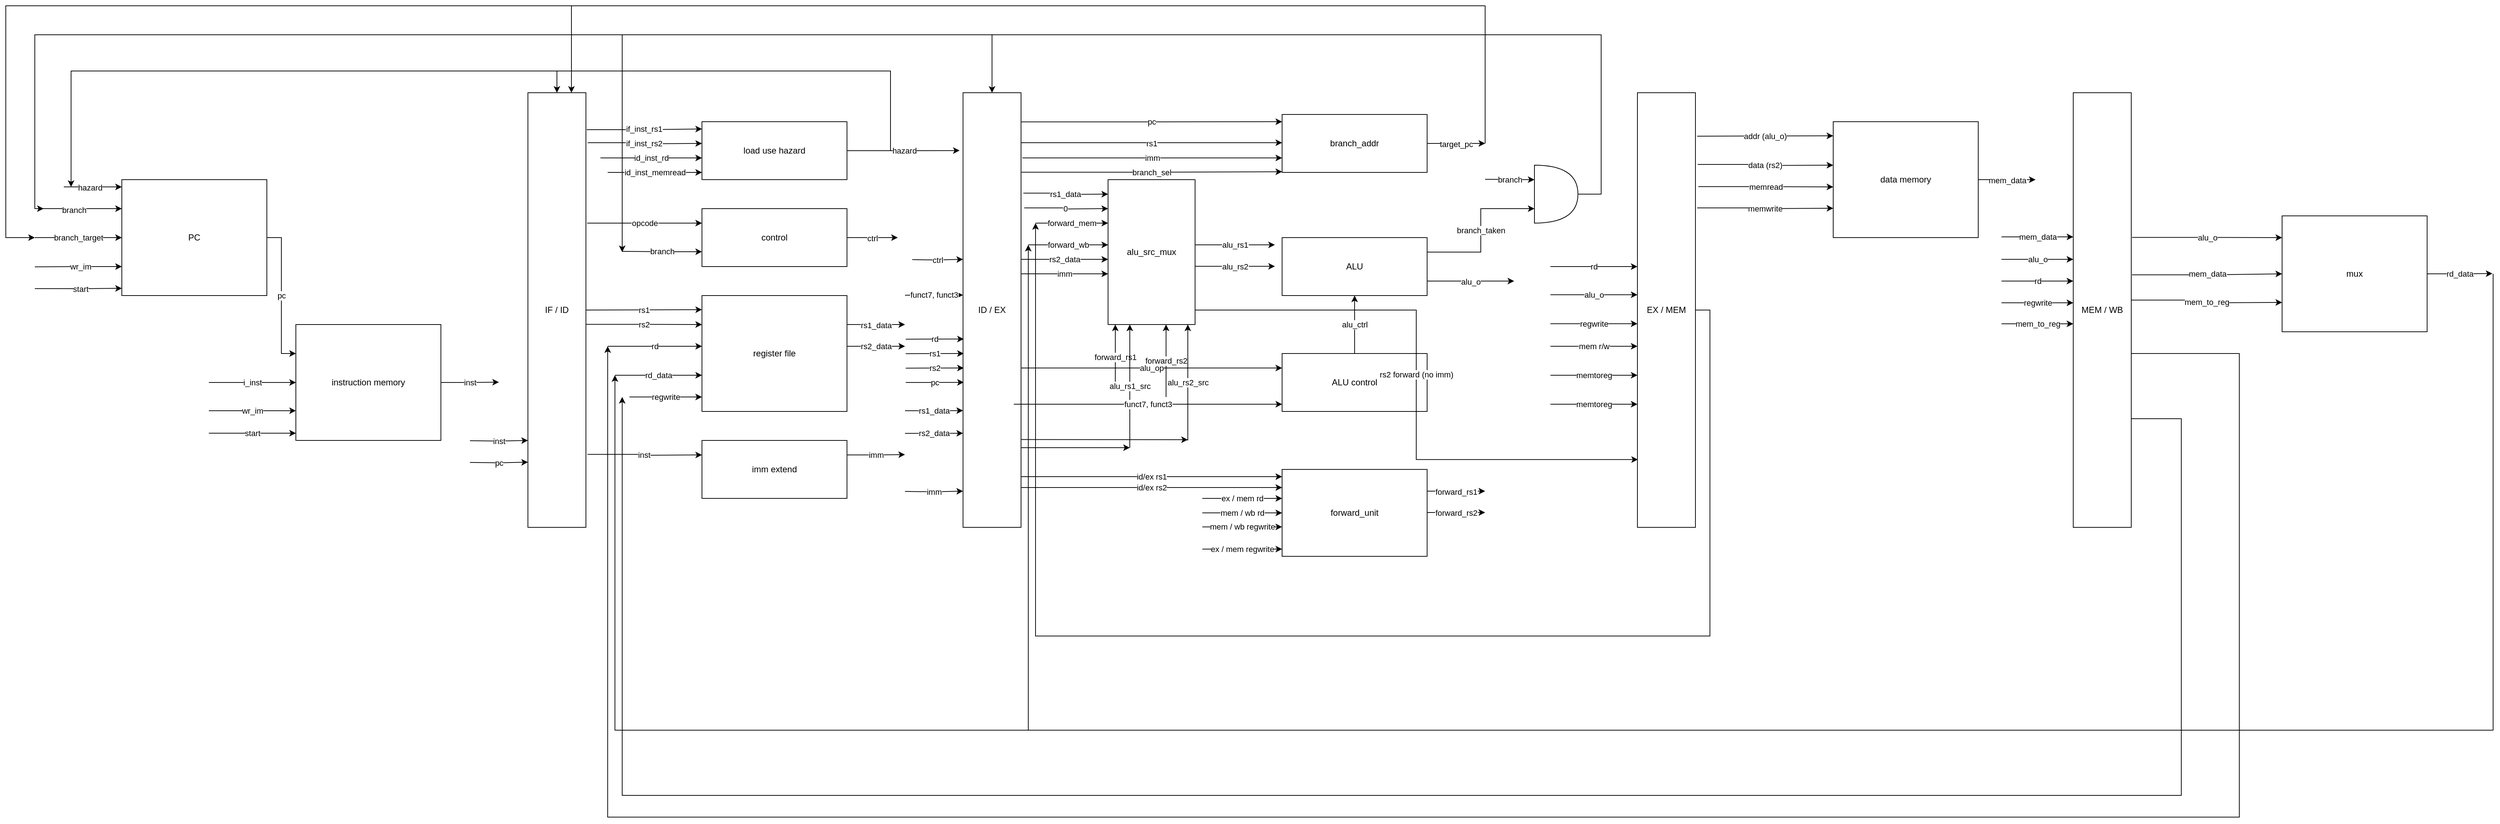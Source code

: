 <mxfile version="26.1.1">
  <diagram name="第 1 页" id="H9uHzG3uFxp34XLYk2_F">
    <mxGraphModel dx="2018" dy="2034" grid="1" gridSize="10" guides="1" tooltips="1" connect="1" arrows="1" fold="1" page="1" pageScale="1" pageWidth="827" pageHeight="1169" background="#ffffff" math="0" shadow="0">
      <root>
        <mxCell id="0" />
        <mxCell id="1" parent="0" />
        <mxCell id="ONDD42O77T1dZYBIc3S--2" style="edgeStyle=orthogonalEdgeStyle;rounded=0;orthogonalLoop=1;jettySize=auto;html=1;exitX=0;exitY=0.25;exitDx=0;exitDy=0;endArrow=none;startFill=1;startArrow=classic;" parent="1" source="ONDD42O77T1dZYBIc3S--1" edge="1">
          <mxGeometry relative="1" as="geometry">
            <mxPoint y="200" as="targetPoint" />
          </mxGeometry>
        </mxCell>
        <mxCell id="ONDD42O77T1dZYBIc3S--16" value="branch" style="edgeLabel;html=1;align=center;verticalAlign=middle;resizable=0;points=[];" parent="ONDD42O77T1dZYBIc3S--2" vertex="1" connectable="0">
          <mxGeometry x="0.116" y="1" relative="1" as="geometry">
            <mxPoint as="offset" />
          </mxGeometry>
        </mxCell>
        <mxCell id="ONDD42O77T1dZYBIc3S--17" value="branch_target" style="edgeStyle=orthogonalEdgeStyle;rounded=0;orthogonalLoop=1;jettySize=auto;html=1;exitX=0;exitY=0.5;exitDx=0;exitDy=0;startArrow=classic;startFill=1;endArrow=none;" parent="1" source="ONDD42O77T1dZYBIc3S--1" edge="1">
          <mxGeometry relative="1" as="geometry">
            <mxPoint y="240" as="targetPoint" />
          </mxGeometry>
        </mxCell>
        <mxCell id="ONDD42O77T1dZYBIc3S--19" style="edgeStyle=orthogonalEdgeStyle;rounded=0;orthogonalLoop=1;jettySize=auto;html=1;exitX=0;exitY=0.75;exitDx=0;exitDy=0;endArrow=none;startFill=1;startArrow=classic;" parent="1" source="ONDD42O77T1dZYBIc3S--1" edge="1">
          <mxGeometry relative="1" as="geometry">
            <mxPoint y="280.333" as="targetPoint" />
          </mxGeometry>
        </mxCell>
        <mxCell id="ONDD42O77T1dZYBIc3S--20" value="wr_im" style="edgeLabel;html=1;align=center;verticalAlign=middle;resizable=0;points=[];" parent="ONDD42O77T1dZYBIc3S--19" vertex="1" connectable="0">
          <mxGeometry x="-0.047" relative="1" as="geometry">
            <mxPoint as="offset" />
          </mxGeometry>
        </mxCell>
        <mxCell id="ONDD42O77T1dZYBIc3S--27" value="pc" style="edgeStyle=orthogonalEdgeStyle;rounded=0;orthogonalLoop=1;jettySize=auto;html=1;exitX=1;exitY=0.5;exitDx=0;exitDy=0;entryX=0;entryY=0.25;entryDx=0;entryDy=0;" parent="1" source="ONDD42O77T1dZYBIc3S--1" target="ONDD42O77T1dZYBIc3S--3" edge="1">
          <mxGeometry relative="1" as="geometry">
            <mxPoint as="offset" />
          </mxGeometry>
        </mxCell>
        <mxCell id="ONDD42O77T1dZYBIc3S--1" value="PC" style="rounded=0;whiteSpace=wrap;html=1;" parent="1" vertex="1">
          <mxGeometry x="120" y="160" width="200" height="160" as="geometry" />
        </mxCell>
        <mxCell id="ONDD42O77T1dZYBIc3S--29" value="i_inst" style="edgeStyle=orthogonalEdgeStyle;rounded=0;orthogonalLoop=1;jettySize=auto;html=1;exitX=0;exitY=0.5;exitDx=0;exitDy=0;startArrow=classic;startFill=1;endArrow=none;" parent="1" source="ONDD42O77T1dZYBIc3S--3" edge="1">
          <mxGeometry relative="1" as="geometry">
            <mxPoint x="240" y="440" as="targetPoint" />
          </mxGeometry>
        </mxCell>
        <mxCell id="ONDD42O77T1dZYBIc3S--32" value="inst" style="edgeStyle=orthogonalEdgeStyle;rounded=0;orthogonalLoop=1;jettySize=auto;html=1;exitX=1;exitY=0.5;exitDx=0;exitDy=0;" parent="1" source="ONDD42O77T1dZYBIc3S--3" edge="1">
          <mxGeometry relative="1" as="geometry">
            <mxPoint x="640" y="439.579" as="targetPoint" />
          </mxGeometry>
        </mxCell>
        <mxCell id="ONDD42O77T1dZYBIc3S--3" value="instruction memory" style="rounded=0;whiteSpace=wrap;html=1;" parent="1" vertex="1">
          <mxGeometry x="360" y="360" width="200" height="160" as="geometry" />
        </mxCell>
        <mxCell id="ONDD42O77T1dZYBIc3S--4" value="IF / ID" style="rounded=0;whiteSpace=wrap;html=1;" parent="1" vertex="1">
          <mxGeometry x="680" y="40" width="80" height="600" as="geometry" />
        </mxCell>
        <mxCell id="ONDD42O77T1dZYBIc3S--51" value="rs1_data" style="edgeStyle=orthogonalEdgeStyle;rounded=0;orthogonalLoop=1;jettySize=auto;html=1;exitX=1;exitY=0.25;exitDx=0;exitDy=0;" parent="1" source="ONDD42O77T1dZYBIc3S--5" edge="1">
          <mxGeometry relative="1" as="geometry">
            <mxPoint x="1200" y="360" as="targetPoint" />
          </mxGeometry>
        </mxCell>
        <mxCell id="ONDD42O77T1dZYBIc3S--5" value="register file" style="rounded=0;whiteSpace=wrap;html=1;" parent="1" vertex="1">
          <mxGeometry x="920" y="320" width="200" height="160" as="geometry" />
        </mxCell>
        <mxCell id="ONDD42O77T1dZYBIc3S--55" value="imm" style="edgeStyle=orthogonalEdgeStyle;rounded=0;orthogonalLoop=1;jettySize=auto;html=1;exitX=1;exitY=0.25;exitDx=0;exitDy=0;" parent="1" source="ONDD42O77T1dZYBIc3S--6" edge="1">
          <mxGeometry relative="1" as="geometry">
            <mxPoint x="1200.0" y="539.579" as="targetPoint" />
            <mxPoint as="offset" />
          </mxGeometry>
        </mxCell>
        <mxCell id="ONDD42O77T1dZYBIc3S--6" value="imm extend" style="rounded=0;whiteSpace=wrap;html=1;" parent="1" vertex="1">
          <mxGeometry x="920" y="520" width="200" height="80" as="geometry" />
        </mxCell>
        <mxCell id="ONDD42O77T1dZYBIc3S--52" value="ctrl" style="edgeStyle=orthogonalEdgeStyle;rounded=0;orthogonalLoop=1;jettySize=auto;html=1;exitX=1;exitY=0.5;exitDx=0;exitDy=0;" parent="1" source="ONDD42O77T1dZYBIc3S--7" edge="1">
          <mxGeometry relative="1" as="geometry">
            <mxPoint x="1190" y="240" as="targetPoint" />
          </mxGeometry>
        </mxCell>
        <mxCell id="ONDD42O77T1dZYBIc3S--7" value="control" style="rounded=0;whiteSpace=wrap;html=1;" parent="1" vertex="1">
          <mxGeometry x="920" y="200" width="200" height="80" as="geometry" />
        </mxCell>
        <mxCell id="ONDD42O77T1dZYBIc3S--42" value="hazard" style="edgeStyle=orthogonalEdgeStyle;rounded=0;orthogonalLoop=1;jettySize=auto;html=1;exitX=1;exitY=0.5;exitDx=0;exitDy=0;entryX=-0.059;entryY=0.133;entryDx=0;entryDy=0;entryPerimeter=0;" parent="1" source="ONDD42O77T1dZYBIc3S--9" target="ONDD42O77T1dZYBIc3S--10" edge="1">
          <mxGeometry x="0.019" relative="1" as="geometry">
            <mxPoint x="1180" y="120" as="targetPoint" />
            <mxPoint as="offset" />
          </mxGeometry>
        </mxCell>
        <mxCell id="ONDD42O77T1dZYBIc3S--9" value="load use hazard" style="rounded=0;whiteSpace=wrap;html=1;" parent="1" vertex="1">
          <mxGeometry x="920" y="80" width="200" height="80" as="geometry" />
        </mxCell>
        <mxCell id="ONDD42O77T1dZYBIc3S--10" value="ID / EX" style="rounded=0;whiteSpace=wrap;html=1;" parent="1" vertex="1">
          <mxGeometry x="1280" y="40" width="80" height="600" as="geometry" />
        </mxCell>
        <mxCell id="ONDD42O77T1dZYBIc3S--95" value="branch_taken" style="edgeStyle=orthogonalEdgeStyle;rounded=0;orthogonalLoop=1;jettySize=auto;html=1;exitX=1;exitY=0.25;exitDx=0;exitDy=0;entryX=0;entryY=0.75;entryDx=0;entryDy=0;entryPerimeter=0;" parent="1" source="ONDD42O77T1dZYBIc3S--11" target="ONDD42O77T1dZYBIc3S--135" edge="1">
          <mxGeometry x="0.004" relative="1" as="geometry">
            <mxPoint x="2040" y="260" as="targetPoint" />
            <mxPoint as="offset" />
          </mxGeometry>
        </mxCell>
        <mxCell id="ONDD42O77T1dZYBIc3S--96" value="alu_o" style="edgeStyle=orthogonalEdgeStyle;rounded=0;orthogonalLoop=1;jettySize=auto;html=1;exitX=1;exitY=0.75;exitDx=0;exitDy=0;" parent="1" source="ONDD42O77T1dZYBIc3S--11" edge="1">
          <mxGeometry x="0.003" relative="1" as="geometry">
            <mxPoint x="2040" y="300" as="targetPoint" />
            <mxPoint as="offset" />
          </mxGeometry>
        </mxCell>
        <mxCell id="ONDD42O77T1dZYBIc3S--11" value="ALU" style="rounded=0;whiteSpace=wrap;html=1;" parent="1" vertex="1">
          <mxGeometry x="1720" y="240" width="200" height="80" as="geometry" />
        </mxCell>
        <mxCell id="ONDD42O77T1dZYBIc3S--92" value="alu_ctrl" style="edgeStyle=orthogonalEdgeStyle;rounded=0;orthogonalLoop=1;jettySize=auto;html=1;exitX=0.5;exitY=0;exitDx=0;exitDy=0;entryX=0.5;entryY=1;entryDx=0;entryDy=0;" parent="1" source="ONDD42O77T1dZYBIc3S--12" target="ONDD42O77T1dZYBIc3S--11" edge="1">
          <mxGeometry relative="1" as="geometry" />
        </mxCell>
        <mxCell id="ONDD42O77T1dZYBIc3S--12" value="ALU control" style="rounded=0;whiteSpace=wrap;html=1;" parent="1" vertex="1">
          <mxGeometry x="1720" y="400" width="200" height="80" as="geometry" />
        </mxCell>
        <mxCell id="ONDD42O77T1dZYBIc3S--130" style="edgeStyle=orthogonalEdgeStyle;rounded=0;orthogonalLoop=1;jettySize=auto;html=1;exitX=1;exitY=0.5;exitDx=0;exitDy=0;" parent="1" source="ONDD42O77T1dZYBIc3S--13" edge="1">
          <mxGeometry relative="1" as="geometry">
            <mxPoint x="1380" y="220" as="targetPoint" />
            <Array as="points">
              <mxPoint x="2310" y="340" />
              <mxPoint x="2310" y="790" />
              <mxPoint x="1380" y="790" />
            </Array>
          </mxGeometry>
        </mxCell>
        <mxCell id="ONDD42O77T1dZYBIc3S--13" value="EX / MEM" style="rounded=0;whiteSpace=wrap;html=1;" parent="1" vertex="1">
          <mxGeometry x="2210" y="40" width="80" height="600" as="geometry" />
        </mxCell>
        <mxCell id="ONDD42O77T1dZYBIc3S--117" value="mem_data" style="edgeStyle=orthogonalEdgeStyle;rounded=0;orthogonalLoop=1;jettySize=auto;html=1;exitX=1;exitY=0.5;exitDx=0;exitDy=0;" parent="1" source="ONDD42O77T1dZYBIc3S--14" edge="1">
          <mxGeometry x="0.006" relative="1" as="geometry">
            <mxPoint x="2759" y="160" as="targetPoint" />
            <mxPoint as="offset" />
          </mxGeometry>
        </mxCell>
        <mxCell id="ONDD42O77T1dZYBIc3S--14" value="data memory" style="rounded=0;whiteSpace=wrap;html=1;" parent="1" vertex="1">
          <mxGeometry x="2480" y="80" width="200" height="160" as="geometry" />
        </mxCell>
        <mxCell id="ONDD42O77T1dZYBIc3S--144" style="edgeStyle=orthogonalEdgeStyle;rounded=0;orthogonalLoop=1;jettySize=auto;html=1;exitX=1;exitY=0.75;exitDx=0;exitDy=0;" parent="1" source="ONDD42O77T1dZYBIc3S--15" edge="1">
          <mxGeometry relative="1" as="geometry">
            <mxPoint x="810" y="460" as="targetPoint" />
            <Array as="points">
              <mxPoint x="2960" y="490" />
              <mxPoint x="2960" y="1010" />
              <mxPoint x="810" y="1010" />
            </Array>
          </mxGeometry>
        </mxCell>
        <mxCell id="ONDD42O77T1dZYBIc3S--15" value="MEM / WB" style="rounded=0;whiteSpace=wrap;html=1;" parent="1" vertex="1">
          <mxGeometry x="2811" y="40" width="80" height="600" as="geometry" />
        </mxCell>
        <mxCell id="ONDD42O77T1dZYBIc3S--21" style="edgeStyle=orthogonalEdgeStyle;rounded=0;orthogonalLoop=1;jettySize=auto;html=1;exitX=0;exitY=0.75;exitDx=0;exitDy=0;endArrow=none;startFill=1;startArrow=classic;" parent="1" edge="1">
          <mxGeometry relative="1" as="geometry">
            <mxPoint y="310.333" as="targetPoint" />
            <mxPoint x="120" y="310" as="sourcePoint" />
          </mxGeometry>
        </mxCell>
        <mxCell id="ONDD42O77T1dZYBIc3S--22" value="start" style="edgeLabel;html=1;align=center;verticalAlign=middle;resizable=0;points=[];" parent="ONDD42O77T1dZYBIc3S--21" vertex="1" connectable="0">
          <mxGeometry x="-0.047" relative="1" as="geometry">
            <mxPoint as="offset" />
          </mxGeometry>
        </mxCell>
        <mxCell id="ONDD42O77T1dZYBIc3S--24" style="edgeStyle=orthogonalEdgeStyle;rounded=0;orthogonalLoop=1;jettySize=auto;html=1;exitX=0;exitY=0.25;exitDx=0;exitDy=0;endArrow=none;startFill=1;startArrow=classic;" parent="1" edge="1">
          <mxGeometry relative="1" as="geometry">
            <mxPoint x="40" y="170" as="targetPoint" />
            <mxPoint x="120" y="170" as="sourcePoint" />
          </mxGeometry>
        </mxCell>
        <mxCell id="ONDD42O77T1dZYBIc3S--25" value="hazard" style="edgeLabel;html=1;align=center;verticalAlign=middle;resizable=0;points=[];" parent="ONDD42O77T1dZYBIc3S--24" vertex="1" connectable="0">
          <mxGeometry x="0.116" y="1" relative="1" as="geometry">
            <mxPoint as="offset" />
          </mxGeometry>
        </mxCell>
        <mxCell id="ONDD42O77T1dZYBIc3S--30" value="wr_im" style="edgeStyle=orthogonalEdgeStyle;rounded=0;orthogonalLoop=1;jettySize=auto;html=1;exitX=0;exitY=0.5;exitDx=0;exitDy=0;startArrow=classic;startFill=1;endArrow=none;" parent="1" edge="1">
          <mxGeometry relative="1" as="geometry">
            <mxPoint x="240" y="478.95" as="targetPoint" />
            <mxPoint x="360" y="478.95" as="sourcePoint" />
          </mxGeometry>
        </mxCell>
        <mxCell id="ONDD42O77T1dZYBIc3S--31" value="start" style="edgeStyle=orthogonalEdgeStyle;rounded=0;orthogonalLoop=1;jettySize=auto;html=1;exitX=0;exitY=0.5;exitDx=0;exitDy=0;startArrow=classic;startFill=1;endArrow=none;" parent="1" edge="1">
          <mxGeometry relative="1" as="geometry">
            <mxPoint x="240" y="510" as="targetPoint" />
            <mxPoint x="360" y="510" as="sourcePoint" />
          </mxGeometry>
        </mxCell>
        <mxCell id="ONDD42O77T1dZYBIc3S--36" value="inst" style="edgeStyle=orthogonalEdgeStyle;rounded=0;orthogonalLoop=1;jettySize=auto;html=1;exitX=1;exitY=0.5;exitDx=0;exitDy=0;" parent="1" edge="1">
          <mxGeometry relative="1" as="geometry">
            <mxPoint x="680" y="519.999" as="targetPoint" />
            <mxPoint x="600" y="520.42" as="sourcePoint" />
          </mxGeometry>
        </mxCell>
        <mxCell id="ONDD42O77T1dZYBIc3S--37" value="pc" style="edgeStyle=orthogonalEdgeStyle;rounded=0;orthogonalLoop=1;jettySize=auto;html=1;exitX=1;exitY=0.5;exitDx=0;exitDy=0;" parent="1" edge="1">
          <mxGeometry relative="1" as="geometry">
            <mxPoint x="680" y="549.999" as="targetPoint" />
            <mxPoint x="600" y="550.42" as="sourcePoint" />
          </mxGeometry>
        </mxCell>
        <mxCell id="ONDD42O77T1dZYBIc3S--38" value="if_inst_rs1" style="edgeStyle=orthogonalEdgeStyle;rounded=0;orthogonalLoop=1;jettySize=auto;html=1;exitX=1.015;exitY=0.085;exitDx=0;exitDy=0;exitPerimeter=0;" parent="1" source="ONDD42O77T1dZYBIc3S--4" edge="1">
          <mxGeometry x="-0.005" relative="1" as="geometry">
            <mxPoint x="920" y="89.999" as="targetPoint" />
            <mxPoint x="840" y="90" as="sourcePoint" />
            <mxPoint as="offset" />
          </mxGeometry>
        </mxCell>
        <mxCell id="ONDD42O77T1dZYBIc3S--39" value="if_inst_rs2" style="edgeStyle=orthogonalEdgeStyle;rounded=0;orthogonalLoop=1;jettySize=auto;html=1;exitX=1.029;exitY=0.115;exitDx=0;exitDy=0;exitPerimeter=0;" parent="1" source="ONDD42O77T1dZYBIc3S--4" edge="1">
          <mxGeometry relative="1" as="geometry">
            <mxPoint x="920" y="109.999" as="targetPoint" />
            <mxPoint x="840" y="110" as="sourcePoint" />
            <mxPoint as="offset" />
          </mxGeometry>
        </mxCell>
        <mxCell id="ONDD42O77T1dZYBIc3S--40" value="id_inst_rd" style="edgeStyle=orthogonalEdgeStyle;rounded=0;orthogonalLoop=1;jettySize=auto;html=1;" parent="1" edge="1">
          <mxGeometry relative="1" as="geometry">
            <mxPoint x="920" y="129.999" as="targetPoint" />
            <mxPoint x="780" y="130" as="sourcePoint" />
            <mxPoint as="offset" />
          </mxGeometry>
        </mxCell>
        <mxCell id="ONDD42O77T1dZYBIc3S--41" value="id_inst_memread" style="edgeStyle=orthogonalEdgeStyle;rounded=0;orthogonalLoop=1;jettySize=auto;html=1;" parent="1" edge="1">
          <mxGeometry relative="1" as="geometry">
            <mxPoint x="920" y="149.999" as="targetPoint" />
            <mxPoint x="790" y="150" as="sourcePoint" />
            <mxPoint as="offset" />
          </mxGeometry>
        </mxCell>
        <mxCell id="ONDD42O77T1dZYBIc3S--43" value="opcode" style="edgeStyle=orthogonalEdgeStyle;rounded=0;orthogonalLoop=1;jettySize=auto;html=1;exitX=1.022;exitY=0.3;exitDx=0;exitDy=0;exitPerimeter=0;" parent="1" source="ONDD42O77T1dZYBIc3S--4" edge="1">
          <mxGeometry relative="1" as="geometry">
            <mxPoint x="920" y="219.999" as="targetPoint" />
            <mxPoint x="800" y="220" as="sourcePoint" />
            <mxPoint as="offset" />
          </mxGeometry>
        </mxCell>
        <mxCell id="ONDD42O77T1dZYBIc3S--44" value="rs1" style="edgeStyle=orthogonalEdgeStyle;rounded=0;orthogonalLoop=1;jettySize=auto;html=1;exitX=1;exitY=0.5;exitDx=0;exitDy=0;" parent="1" source="ONDD42O77T1dZYBIc3S--4" edge="1">
          <mxGeometry relative="1" as="geometry">
            <mxPoint x="920" y="339.469" as="targetPoint" />
            <mxPoint x="800" y="339.47" as="sourcePoint" />
            <mxPoint as="offset" />
          </mxGeometry>
        </mxCell>
        <mxCell id="ONDD42O77T1dZYBIc3S--45" value="rs2" style="edgeStyle=orthogonalEdgeStyle;rounded=0;orthogonalLoop=1;jettySize=auto;html=1;exitX=0.996;exitY=0.533;exitDx=0;exitDy=0;exitPerimeter=0;" parent="1" source="ONDD42O77T1dZYBIc3S--4" edge="1">
          <mxGeometry relative="1" as="geometry">
            <mxPoint x="920" y="359.999" as="targetPoint" />
            <mxPoint x="800" y="360" as="sourcePoint" />
            <mxPoint as="offset" />
          </mxGeometry>
        </mxCell>
        <mxCell id="ONDD42O77T1dZYBIc3S--46" value="rd" style="edgeStyle=orthogonalEdgeStyle;rounded=0;orthogonalLoop=1;jettySize=auto;html=1;" parent="1" edge="1">
          <mxGeometry relative="1" as="geometry">
            <mxPoint x="920" y="389.999" as="targetPoint" />
            <mxPoint x="790" y="390" as="sourcePoint" />
            <mxPoint as="offset" />
          </mxGeometry>
        </mxCell>
        <mxCell id="ONDD42O77T1dZYBIc3S--48" value="rd_data" style="edgeStyle=orthogonalEdgeStyle;rounded=0;orthogonalLoop=1;jettySize=auto;html=1;" parent="1" edge="1">
          <mxGeometry relative="1" as="geometry">
            <mxPoint x="920" y="429.999" as="targetPoint" />
            <mxPoint x="800" y="430" as="sourcePoint" />
            <mxPoint as="offset" />
          </mxGeometry>
        </mxCell>
        <mxCell id="ONDD42O77T1dZYBIc3S--50" value="regwrite" style="edgeStyle=orthogonalEdgeStyle;rounded=0;orthogonalLoop=1;jettySize=auto;html=1;" parent="1" edge="1">
          <mxGeometry relative="1" as="geometry">
            <mxPoint x="920" y="459.999" as="targetPoint" />
            <mxPoint x="820" y="460" as="sourcePoint" />
            <mxPoint as="offset" />
          </mxGeometry>
        </mxCell>
        <mxCell id="ONDD42O77T1dZYBIc3S--53" value="rs2_data" style="edgeStyle=orthogonalEdgeStyle;rounded=0;orthogonalLoop=1;jettySize=auto;html=1;exitX=1;exitY=0.25;exitDx=0;exitDy=0;" parent="1" edge="1">
          <mxGeometry relative="1" as="geometry">
            <mxPoint x="1200" y="390" as="targetPoint" />
            <mxPoint x="1120" y="390" as="sourcePoint" />
          </mxGeometry>
        </mxCell>
        <mxCell id="ONDD42O77T1dZYBIc3S--54" value="inst" style="edgeStyle=orthogonalEdgeStyle;rounded=0;orthogonalLoop=1;jettySize=auto;html=1;exitX=1.027;exitY=0.832;exitDx=0;exitDy=0;exitPerimeter=0;" parent="1" source="ONDD42O77T1dZYBIc3S--4" edge="1">
          <mxGeometry relative="1" as="geometry">
            <mxPoint x="920" y="539.999" as="targetPoint" />
            <mxPoint x="800" y="540" as="sourcePoint" />
            <mxPoint as="offset" />
          </mxGeometry>
        </mxCell>
        <mxCell id="ONDD42O77T1dZYBIc3S--59" value="imm" style="edgeStyle=orthogonalEdgeStyle;rounded=0;orthogonalLoop=1;jettySize=auto;html=1;exitX=1;exitY=0.25;exitDx=0;exitDy=0;" parent="1" edge="1">
          <mxGeometry relative="1" as="geometry">
            <mxPoint x="1280.0" y="589.999" as="targetPoint" />
            <mxPoint x="1200" y="590.42" as="sourcePoint" />
            <mxPoint as="offset" />
          </mxGeometry>
        </mxCell>
        <mxCell id="ONDD42O77T1dZYBIc3S--60" value="rs1_data" style="edgeStyle=orthogonalEdgeStyle;rounded=0;orthogonalLoop=1;jettySize=auto;html=1;" parent="1" edge="1">
          <mxGeometry x="-0.001" relative="1" as="geometry">
            <mxPoint x="1280.0" y="478.819" as="targetPoint" />
            <mxPoint x="1200" y="479" as="sourcePoint" />
            <mxPoint as="offset" />
            <Array as="points">
              <mxPoint x="1280" y="479.82" />
            </Array>
          </mxGeometry>
        </mxCell>
        <mxCell id="ONDD42O77T1dZYBIc3S--61" value="rs2_data" style="edgeStyle=orthogonalEdgeStyle;rounded=0;orthogonalLoop=1;jettySize=auto;html=1;" parent="1" edge="1">
          <mxGeometry relative="1" as="geometry">
            <mxPoint x="1280.0" y="510.059" as="targetPoint" />
            <mxPoint x="1200" y="510.24" as="sourcePoint" />
            <mxPoint as="offset" />
            <Array as="points">
              <mxPoint x="1280" y="511.06" />
            </Array>
          </mxGeometry>
        </mxCell>
        <mxCell id="ONDD42O77T1dZYBIc3S--64" value="pc" style="edgeStyle=orthogonalEdgeStyle;rounded=0;orthogonalLoop=1;jettySize=auto;html=1;" parent="1" edge="1">
          <mxGeometry relative="1" as="geometry">
            <mxPoint x="1281.0" y="439.819" as="targetPoint" />
            <mxPoint x="1201" y="440" as="sourcePoint" />
            <mxPoint as="offset" />
            <Array as="points">
              <mxPoint x="1281" y="440.82" />
            </Array>
          </mxGeometry>
        </mxCell>
        <mxCell id="ONDD42O77T1dZYBIc3S--65" value="funct7, funct3" style="edgeStyle=orthogonalEdgeStyle;rounded=0;orthogonalLoop=1;jettySize=auto;html=1;" parent="1" edge="1">
          <mxGeometry relative="1" as="geometry">
            <mxPoint x="1280.0" y="319.319" as="targetPoint" />
            <mxPoint x="1200" y="319.5" as="sourcePoint" />
            <mxPoint as="offset" />
            <Array as="points">
              <mxPoint x="1280" y="320.32" />
            </Array>
          </mxGeometry>
        </mxCell>
        <mxCell id="ONDD42O77T1dZYBIc3S--66" value="ctrl" style="edgeStyle=orthogonalEdgeStyle;rounded=0;orthogonalLoop=1;jettySize=auto;html=1;exitX=1;exitY=0.5;exitDx=0;exitDy=0;" parent="1" edge="1">
          <mxGeometry relative="1" as="geometry">
            <mxPoint x="1280.0" y="269.999" as="targetPoint" />
            <mxPoint x="1210" y="270.42" as="sourcePoint" />
          </mxGeometry>
        </mxCell>
        <mxCell id="ONDD42O77T1dZYBIc3S--74" value="target_pc" style="edgeStyle=orthogonalEdgeStyle;rounded=0;orthogonalLoop=1;jettySize=auto;html=1;exitX=1;exitY=0.5;exitDx=0;exitDy=0;" parent="1" source="ONDD42O77T1dZYBIc3S--67" edge="1">
          <mxGeometry relative="1" as="geometry">
            <mxPoint x="2000" y="110" as="targetPoint" />
          </mxGeometry>
        </mxCell>
        <mxCell id="ONDD42O77T1dZYBIc3S--67" value="branch_addr" style="rounded=0;whiteSpace=wrap;html=1;" parent="1" vertex="1">
          <mxGeometry x="1720" y="70" width="200" height="80" as="geometry" />
        </mxCell>
        <mxCell id="ONDD42O77T1dZYBIc3S--69" value="pc" style="edgeStyle=orthogonalEdgeStyle;rounded=0;orthogonalLoop=1;jettySize=auto;html=1;exitX=1.008;exitY=0.067;exitDx=0;exitDy=0;exitPerimeter=0;" parent="1" source="ONDD42O77T1dZYBIc3S--10" edge="1">
          <mxGeometry relative="1" as="geometry">
            <mxPoint x="1720" y="80" as="targetPoint" />
            <mxPoint x="1640" y="80" as="sourcePoint" />
          </mxGeometry>
        </mxCell>
        <mxCell id="ONDD42O77T1dZYBIc3S--70" value="rs1" style="edgeStyle=orthogonalEdgeStyle;rounded=0;orthogonalLoop=1;jettySize=auto;html=1;exitX=1.008;exitY=0.115;exitDx=0;exitDy=0;exitPerimeter=0;" parent="1" source="ONDD42O77T1dZYBIc3S--10" edge="1">
          <mxGeometry relative="1" as="geometry">
            <mxPoint x="1720" y="109.05" as="targetPoint" />
            <mxPoint x="1640" y="109" as="sourcePoint" />
          </mxGeometry>
        </mxCell>
        <mxCell id="ONDD42O77T1dZYBIc3S--71" value="imm" style="edgeStyle=orthogonalEdgeStyle;rounded=0;orthogonalLoop=1;jettySize=auto;html=1;exitX=1.023;exitY=0.15;exitDx=0;exitDy=0;exitPerimeter=0;" parent="1" source="ONDD42O77T1dZYBIc3S--10" edge="1">
          <mxGeometry relative="1" as="geometry">
            <mxPoint x="1720" y="130" as="targetPoint" />
            <mxPoint x="1640" y="130" as="sourcePoint" />
            <mxPoint as="offset" />
          </mxGeometry>
        </mxCell>
        <mxCell id="ONDD42O77T1dZYBIc3S--73" value="branch_sel" style="edgeStyle=orthogonalEdgeStyle;rounded=0;orthogonalLoop=1;jettySize=auto;html=1;exitX=1.008;exitY=0.183;exitDx=0;exitDy=0;exitPerimeter=0;" parent="1" source="ONDD42O77T1dZYBIc3S--10" edge="1">
          <mxGeometry relative="1" as="geometry">
            <mxPoint x="1720" y="149.05" as="targetPoint" />
            <mxPoint x="1640" y="149" as="sourcePoint" />
            <mxPoint as="offset" />
          </mxGeometry>
        </mxCell>
        <mxCell id="ONDD42O77T1dZYBIc3S--86" value="forward_rs1" style="edgeStyle=orthogonalEdgeStyle;rounded=0;orthogonalLoop=1;jettySize=auto;html=1;exitX=0.25;exitY=1;exitDx=0;exitDy=0;endArrow=none;startFill=1;startArrow=classic;" parent="1" edge="1">
          <mxGeometry x="-0.006" relative="1" as="geometry">
            <mxPoint x="1490" y="450" as="targetPoint" />
            <mxPoint x="1490" y="360.0" as="sourcePoint" />
            <mxPoint as="offset" />
          </mxGeometry>
        </mxCell>
        <mxCell id="ONDD42O77T1dZYBIc3S--75" value="alu_src_mux" style="rounded=0;whiteSpace=wrap;html=1;" parent="1" vertex="1">
          <mxGeometry x="1480" y="160" width="120" height="200" as="geometry" />
        </mxCell>
        <mxCell id="ONDD42O77T1dZYBIc3S--77" value="rs1_data" style="edgeStyle=orthogonalEdgeStyle;rounded=0;orthogonalLoop=1;jettySize=auto;html=1;exitX=1.041;exitY=0.231;exitDx=0;exitDy=0;exitPerimeter=0;" parent="1" source="ONDD42O77T1dZYBIc3S--10" edge="1">
          <mxGeometry relative="1" as="geometry">
            <mxPoint x="1480" y="180" as="targetPoint" />
            <mxPoint x="1400" y="180" as="sourcePoint" />
          </mxGeometry>
        </mxCell>
        <mxCell id="ONDD42O77T1dZYBIc3S--78" value="0" style="edgeStyle=orthogonalEdgeStyle;rounded=0;orthogonalLoop=1;jettySize=auto;html=1;exitX=1.055;exitY=0.265;exitDx=0;exitDy=0;exitPerimeter=0;" parent="1" source="ONDD42O77T1dZYBIc3S--10" edge="1">
          <mxGeometry relative="1" as="geometry">
            <mxPoint x="1480" y="200" as="targetPoint" />
            <mxPoint x="1400" y="200" as="sourcePoint" />
          </mxGeometry>
        </mxCell>
        <mxCell id="ONDD42O77T1dZYBIc3S--79" value="forward_mem" style="edgeStyle=orthogonalEdgeStyle;rounded=0;orthogonalLoop=1;jettySize=auto;html=1;" parent="1" edge="1">
          <mxGeometry relative="1" as="geometry">
            <mxPoint x="1480" y="220" as="targetPoint" />
            <mxPoint x="1380" y="220" as="sourcePoint" />
            <mxPoint as="offset" />
          </mxGeometry>
        </mxCell>
        <mxCell id="ONDD42O77T1dZYBIc3S--103" value="forward_rs1" style="edgeStyle=orthogonalEdgeStyle;rounded=0;orthogonalLoop=1;jettySize=auto;html=1;exitX=1;exitY=0.25;exitDx=0;exitDy=0;" parent="1" source="ONDD42O77T1dZYBIc3S--80" edge="1">
          <mxGeometry relative="1" as="geometry">
            <mxPoint x="2000" y="590" as="targetPoint" />
          </mxGeometry>
        </mxCell>
        <mxCell id="ONDD42O77T1dZYBIc3S--80" value="forward_unit" style="rounded=0;whiteSpace=wrap;html=1;" parent="1" vertex="1">
          <mxGeometry x="1720" y="560" width="200" height="120" as="geometry" />
        </mxCell>
        <mxCell id="ONDD42O77T1dZYBIc3S--81" value="forward_wb" style="edgeStyle=orthogonalEdgeStyle;rounded=0;orthogonalLoop=1;jettySize=auto;html=1;" parent="1" edge="1">
          <mxGeometry relative="1" as="geometry">
            <mxPoint x="1480" y="250" as="targetPoint" />
            <mxPoint x="1370" y="250" as="sourcePoint" />
            <mxPoint as="offset" />
          </mxGeometry>
        </mxCell>
        <mxCell id="ONDD42O77T1dZYBIc3S--82" value="rs2_data" style="edgeStyle=orthogonalEdgeStyle;rounded=0;orthogonalLoop=1;jettySize=auto;html=1;" parent="1" edge="1">
          <mxGeometry relative="1" as="geometry">
            <mxPoint x="1480" y="270" as="targetPoint" />
            <mxPoint x="1360" y="270" as="sourcePoint" />
          </mxGeometry>
        </mxCell>
        <mxCell id="ONDD42O77T1dZYBIc3S--83" value="imm" style="edgeStyle=orthogonalEdgeStyle;rounded=0;orthogonalLoop=1;jettySize=auto;html=1;" parent="1" edge="1">
          <mxGeometry relative="1" as="geometry">
            <mxPoint x="1480" y="290" as="targetPoint" />
            <mxPoint x="1360" y="290" as="sourcePoint" />
          </mxGeometry>
        </mxCell>
        <mxCell id="ONDD42O77T1dZYBIc3S--87" value="forward_rs2" style="edgeStyle=orthogonalEdgeStyle;rounded=0;orthogonalLoop=1;jettySize=auto;html=1;exitX=0.25;exitY=1;exitDx=0;exitDy=0;endArrow=none;startFill=1;startArrow=classic;" parent="1" edge="1">
          <mxGeometry x="-0.006" relative="1" as="geometry">
            <mxPoint x="1560" y="460" as="targetPoint" />
            <mxPoint x="1560" y="360" as="sourcePoint" />
            <mxPoint as="offset" />
          </mxGeometry>
        </mxCell>
        <mxCell id="ONDD42O77T1dZYBIc3S--88" value="alu_rs1_src" style="edgeStyle=orthogonalEdgeStyle;rounded=0;orthogonalLoop=1;jettySize=auto;html=1;exitX=0.25;exitY=1;exitDx=0;exitDy=0;endArrow=none;startFill=1;startArrow=classic;" parent="1" edge="1">
          <mxGeometry x="-0.006" relative="1" as="geometry">
            <mxPoint x="1510" y="530" as="targetPoint" />
            <mxPoint x="1510" y="360.0" as="sourcePoint" />
            <mxPoint as="offset" />
          </mxGeometry>
        </mxCell>
        <mxCell id="ONDD42O77T1dZYBIc3S--89" value="alu_rs2_src" style="edgeStyle=orthogonalEdgeStyle;rounded=0;orthogonalLoop=1;jettySize=auto;html=1;exitX=0.25;exitY=1;exitDx=0;exitDy=0;endArrow=none;startFill=1;startArrow=classic;" parent="1" edge="1">
          <mxGeometry x="-0.006" relative="1" as="geometry">
            <mxPoint x="1590" y="520" as="targetPoint" />
            <mxPoint x="1590" y="360" as="sourcePoint" />
            <mxPoint as="offset" />
          </mxGeometry>
        </mxCell>
        <mxCell id="ONDD42O77T1dZYBIc3S--90" value="alu_rs1" style="edgeStyle=orthogonalEdgeStyle;rounded=0;orthogonalLoop=1;jettySize=auto;html=1;" parent="1" edge="1">
          <mxGeometry relative="1" as="geometry">
            <mxPoint x="1710" y="250" as="targetPoint" />
            <mxPoint x="1600" y="250" as="sourcePoint" />
          </mxGeometry>
        </mxCell>
        <mxCell id="ONDD42O77T1dZYBIc3S--91" value="alu_rs2" style="edgeStyle=orthogonalEdgeStyle;rounded=0;orthogonalLoop=1;jettySize=auto;html=1;" parent="1" edge="1">
          <mxGeometry relative="1" as="geometry">
            <mxPoint x="1710" y="279.64" as="targetPoint" />
            <mxPoint x="1600" y="279.64" as="sourcePoint" />
          </mxGeometry>
        </mxCell>
        <mxCell id="ONDD42O77T1dZYBIc3S--93" value="alu_op" style="edgeStyle=orthogonalEdgeStyle;rounded=0;orthogonalLoop=1;jettySize=auto;html=1;" parent="1" edge="1">
          <mxGeometry relative="1" as="geometry">
            <mxPoint x="1720" y="420" as="targetPoint" />
            <mxPoint x="1360" y="420" as="sourcePoint" />
          </mxGeometry>
        </mxCell>
        <mxCell id="ONDD42O77T1dZYBIc3S--94" value="funct7, funct3" style="edgeStyle=orthogonalEdgeStyle;rounded=0;orthogonalLoop=1;jettySize=auto;html=1;" parent="1" edge="1">
          <mxGeometry relative="1" as="geometry">
            <mxPoint x="1720" y="470" as="targetPoint" />
            <mxPoint x="1350" y="470" as="sourcePoint" />
          </mxGeometry>
        </mxCell>
        <mxCell id="ONDD42O77T1dZYBIc3S--97" value="id/ex rs1" style="edgeStyle=orthogonalEdgeStyle;rounded=0;orthogonalLoop=1;jettySize=auto;html=1;" parent="1" edge="1">
          <mxGeometry relative="1" as="geometry">
            <mxPoint x="1720" y="570" as="targetPoint" />
            <mxPoint x="1360" y="570" as="sourcePoint" />
            <mxPoint as="offset" />
          </mxGeometry>
        </mxCell>
        <mxCell id="ONDD42O77T1dZYBIc3S--98" value="id/ex rs2" style="edgeStyle=orthogonalEdgeStyle;rounded=0;orthogonalLoop=1;jettySize=auto;html=1;" parent="1" edge="1">
          <mxGeometry relative="1" as="geometry">
            <mxPoint x="1720" y="585" as="targetPoint" />
            <mxPoint x="1360" y="585" as="sourcePoint" />
            <mxPoint as="offset" />
          </mxGeometry>
        </mxCell>
        <mxCell id="ONDD42O77T1dZYBIc3S--99" value="ex / mem rd" style="edgeStyle=orthogonalEdgeStyle;rounded=0;orthogonalLoop=1;jettySize=auto;html=1;" parent="1" edge="1">
          <mxGeometry relative="1" as="geometry">
            <mxPoint x="1720" y="600" as="targetPoint" />
            <mxPoint x="1610" y="600" as="sourcePoint" />
            <mxPoint as="offset" />
          </mxGeometry>
        </mxCell>
        <mxCell id="ONDD42O77T1dZYBIc3S--100" value="mem / wb rd" style="edgeStyle=orthogonalEdgeStyle;rounded=0;orthogonalLoop=1;jettySize=auto;html=1;" parent="1" edge="1">
          <mxGeometry relative="1" as="geometry">
            <mxPoint x="1720" y="620" as="targetPoint" />
            <mxPoint x="1610" y="620" as="sourcePoint" />
            <mxPoint as="offset" />
          </mxGeometry>
        </mxCell>
        <mxCell id="ONDD42O77T1dZYBIc3S--101" value="mem / wb regwrite" style="edgeStyle=orthogonalEdgeStyle;rounded=0;orthogonalLoop=1;jettySize=auto;html=1;" parent="1" edge="1">
          <mxGeometry x="-0.003" relative="1" as="geometry">
            <mxPoint x="1720" y="639.35" as="targetPoint" />
            <mxPoint x="1610" y="639.35" as="sourcePoint" />
            <mxPoint as="offset" />
          </mxGeometry>
        </mxCell>
        <mxCell id="ONDD42O77T1dZYBIc3S--102" value="ex / mem regwrite" style="edgeStyle=orthogonalEdgeStyle;rounded=0;orthogonalLoop=1;jettySize=auto;html=1;" parent="1" edge="1">
          <mxGeometry x="-0.003" relative="1" as="geometry">
            <mxPoint x="1720" y="670" as="targetPoint" />
            <mxPoint x="1610" y="670" as="sourcePoint" />
            <mxPoint as="offset" />
          </mxGeometry>
        </mxCell>
        <mxCell id="ONDD42O77T1dZYBIc3S--104" value="forward_rs2" style="edgeStyle=orthogonalEdgeStyle;rounded=0;orthogonalLoop=1;jettySize=auto;html=1;exitX=1;exitY=0.25;exitDx=0;exitDy=0;" parent="1" edge="1">
          <mxGeometry relative="1" as="geometry">
            <mxPoint x="2000" y="619.5" as="targetPoint" />
            <mxPoint x="1920" y="619.5" as="sourcePoint" />
          </mxGeometry>
        </mxCell>
        <mxCell id="ONDD42O77T1dZYBIc3S--106" value="alu_o" style="edgeStyle=orthogonalEdgeStyle;rounded=0;orthogonalLoop=1;jettySize=auto;html=1;exitX=1;exitY=0.75;exitDx=0;exitDy=0;" parent="1" edge="1">
          <mxGeometry x="0.003" relative="1" as="geometry">
            <mxPoint x="2210" y="318.89" as="targetPoint" />
            <mxPoint x="2090" y="318.89" as="sourcePoint" />
            <mxPoint as="offset" />
          </mxGeometry>
        </mxCell>
        <mxCell id="ONDD42O77T1dZYBIc3S--107" value="regwrite" style="edgeStyle=orthogonalEdgeStyle;rounded=0;orthogonalLoop=1;jettySize=auto;html=1;exitX=1;exitY=0.75;exitDx=0;exitDy=0;" parent="1" edge="1">
          <mxGeometry relative="1" as="geometry">
            <mxPoint x="2210" y="358.89" as="targetPoint" />
            <mxPoint x="2090" y="358.89" as="sourcePoint" />
            <mxPoint as="offset" />
          </mxGeometry>
        </mxCell>
        <mxCell id="ONDD42O77T1dZYBIc3S--108" value="mem r/w" style="edgeStyle=orthogonalEdgeStyle;rounded=0;orthogonalLoop=1;jettySize=auto;html=1;exitX=1;exitY=0.75;exitDx=0;exitDy=0;" parent="1" edge="1">
          <mxGeometry relative="1" as="geometry">
            <mxPoint x="2210" y="390" as="targetPoint" />
            <mxPoint x="2090" y="390" as="sourcePoint" />
            <mxPoint as="offset" />
          </mxGeometry>
        </mxCell>
        <mxCell id="ONDD42O77T1dZYBIc3S--109" value="memtoreg" style="edgeStyle=orthogonalEdgeStyle;rounded=0;orthogonalLoop=1;jettySize=auto;html=1;exitX=1;exitY=0.75;exitDx=0;exitDy=0;" parent="1" edge="1">
          <mxGeometry relative="1" as="geometry">
            <mxPoint x="2210" y="430" as="targetPoint" />
            <mxPoint x="2090" y="430" as="sourcePoint" />
            <mxPoint as="offset" />
          </mxGeometry>
        </mxCell>
        <mxCell id="ONDD42O77T1dZYBIc3S--110" value="memtoreg" style="edgeStyle=orthogonalEdgeStyle;rounded=0;orthogonalLoop=1;jettySize=auto;html=1;exitX=1;exitY=0.75;exitDx=0;exitDy=0;" parent="1" edge="1">
          <mxGeometry relative="1" as="geometry">
            <mxPoint x="2210" y="470" as="targetPoint" />
            <mxPoint x="2090" y="470" as="sourcePoint" />
            <mxPoint as="offset" />
          </mxGeometry>
        </mxCell>
        <mxCell id="ONDD42O77T1dZYBIc3S--111" value="rs2 forward (no imm)" style="edgeStyle=orthogonalEdgeStyle;rounded=0;orthogonalLoop=1;jettySize=auto;html=1;exitX=1;exitY=0.75;exitDx=0;exitDy=0;entryX=0.008;entryY=0.844;entryDx=0;entryDy=0;entryPerimeter=0;" parent="1" source="ONDD42O77T1dZYBIc3S--75" target="ONDD42O77T1dZYBIc3S--13" edge="1">
          <mxGeometry relative="1" as="geometry">
            <Array as="points">
              <mxPoint x="1600" y="340" />
              <mxPoint x="1905" y="340" />
              <mxPoint x="1905" y="546" />
            </Array>
          </mxGeometry>
        </mxCell>
        <mxCell id="ONDD42O77T1dZYBIc3S--112" value="rd" style="edgeStyle=orthogonalEdgeStyle;rounded=0;orthogonalLoop=1;jettySize=auto;html=1;exitX=1;exitY=0.75;exitDx=0;exitDy=0;" parent="1" edge="1">
          <mxGeometry x="0.003" relative="1" as="geometry">
            <mxPoint x="2210" y="280" as="targetPoint" />
            <mxPoint x="2090" y="280" as="sourcePoint" />
            <mxPoint as="offset" />
          </mxGeometry>
        </mxCell>
        <mxCell id="ONDD42O77T1dZYBIc3S--113" value="addr (alu_o)" style="edgeStyle=orthogonalEdgeStyle;rounded=0;orthogonalLoop=1;jettySize=auto;html=1;exitX=1.029;exitY=0.1;exitDx=0;exitDy=0;exitPerimeter=0;" parent="1" source="ONDD42O77T1dZYBIc3S--13" edge="1">
          <mxGeometry x="0.001" relative="1" as="geometry">
            <mxPoint x="2480" y="99.5" as="targetPoint" />
            <mxPoint x="2360" y="99.5" as="sourcePoint" />
            <mxPoint as="offset" />
          </mxGeometry>
        </mxCell>
        <mxCell id="ONDD42O77T1dZYBIc3S--114" value="data (rs2)" style="edgeStyle=orthogonalEdgeStyle;rounded=0;orthogonalLoop=1;jettySize=auto;html=1;exitX=1.039;exitY=0.165;exitDx=0;exitDy=0;exitPerimeter=0;" parent="1" source="ONDD42O77T1dZYBIc3S--13" edge="1">
          <mxGeometry x="0.003" relative="1" as="geometry">
            <mxPoint x="2480" y="140" as="targetPoint" />
            <mxPoint x="2360" y="140" as="sourcePoint" />
            <mxPoint as="offset" />
          </mxGeometry>
        </mxCell>
        <mxCell id="ONDD42O77T1dZYBIc3S--115" value="memread" style="edgeStyle=orthogonalEdgeStyle;rounded=0;orthogonalLoop=1;jettySize=auto;html=1;exitX=1.05;exitY=0.216;exitDx=0;exitDy=0;exitPerimeter=0;" parent="1" source="ONDD42O77T1dZYBIc3S--13" edge="1">
          <mxGeometry x="0.003" relative="1" as="geometry">
            <mxPoint x="2480" y="170" as="targetPoint" />
            <mxPoint x="2360" y="170" as="sourcePoint" />
            <mxPoint as="offset" />
          </mxGeometry>
        </mxCell>
        <mxCell id="ONDD42O77T1dZYBIc3S--116" value="memwrite" style="edgeStyle=orthogonalEdgeStyle;rounded=0;orthogonalLoop=1;jettySize=auto;html=1;exitX=1.029;exitY=0.265;exitDx=0;exitDy=0;exitPerimeter=0;" parent="1" source="ONDD42O77T1dZYBIc3S--13" edge="1">
          <mxGeometry x="0.003" relative="1" as="geometry">
            <mxPoint x="2480" y="199.5" as="targetPoint" />
            <mxPoint x="2360" y="199.5" as="sourcePoint" />
            <mxPoint as="offset" />
          </mxGeometry>
        </mxCell>
        <mxCell id="ONDD42O77T1dZYBIc3S--118" value="mem_data" style="edgeStyle=orthogonalEdgeStyle;rounded=0;orthogonalLoop=1;jettySize=auto;html=1;" parent="1" edge="1">
          <mxGeometry x="0.006" relative="1" as="geometry">
            <mxPoint x="2811" y="239" as="targetPoint" />
            <mxPoint x="2712" y="239" as="sourcePoint" />
            <mxPoint as="offset" />
          </mxGeometry>
        </mxCell>
        <mxCell id="ONDD42O77T1dZYBIc3S--119" value="alu_o" style="edgeStyle=orthogonalEdgeStyle;rounded=0;orthogonalLoop=1;jettySize=auto;html=1;" parent="1" edge="1">
          <mxGeometry x="0.006" relative="1" as="geometry">
            <mxPoint x="2811" y="270" as="targetPoint" />
            <mxPoint x="2712" y="270" as="sourcePoint" />
            <mxPoint as="offset" />
          </mxGeometry>
        </mxCell>
        <mxCell id="ONDD42O77T1dZYBIc3S--120" value="rd" style="edgeStyle=orthogonalEdgeStyle;rounded=0;orthogonalLoop=1;jettySize=auto;html=1;" parent="1" edge="1">
          <mxGeometry x="0.006" relative="1" as="geometry">
            <mxPoint x="2811" y="300" as="targetPoint" />
            <mxPoint x="2712" y="300" as="sourcePoint" />
            <mxPoint as="offset" />
          </mxGeometry>
        </mxCell>
        <mxCell id="ONDD42O77T1dZYBIc3S--121" value="regwrite" style="edgeStyle=orthogonalEdgeStyle;rounded=0;orthogonalLoop=1;jettySize=auto;html=1;" parent="1" edge="1">
          <mxGeometry x="0.006" relative="1" as="geometry">
            <mxPoint x="2811" y="330" as="targetPoint" />
            <mxPoint x="2712" y="330" as="sourcePoint" />
            <mxPoint as="offset" />
          </mxGeometry>
        </mxCell>
        <mxCell id="ONDD42O77T1dZYBIc3S--122" value="mem_to_reg" style="edgeStyle=orthogonalEdgeStyle;rounded=0;orthogonalLoop=1;jettySize=auto;html=1;" parent="1" edge="1">
          <mxGeometry x="0.006" relative="1" as="geometry">
            <mxPoint x="2811" y="359" as="targetPoint" />
            <mxPoint x="2712" y="359" as="sourcePoint" />
            <mxPoint as="offset" />
          </mxGeometry>
        </mxCell>
        <mxCell id="ONDD42O77T1dZYBIc3S--128" value="rd_data" style="edgeStyle=orthogonalEdgeStyle;rounded=0;orthogonalLoop=1;jettySize=auto;html=1;exitX=1;exitY=0.5;exitDx=0;exitDy=0;" parent="1" source="ONDD42O77T1dZYBIc3S--123" edge="1">
          <mxGeometry relative="1" as="geometry">
            <mxPoint x="3389" y="289.615" as="targetPoint" />
          </mxGeometry>
        </mxCell>
        <mxCell id="ONDD42O77T1dZYBIc3S--123" value="mux" style="rounded=0;whiteSpace=wrap;html=1;" parent="1" vertex="1">
          <mxGeometry x="3099" y="210" width="200" height="160" as="geometry" />
        </mxCell>
        <mxCell id="ONDD42O77T1dZYBIc3S--125" value="alu_o" style="edgeStyle=orthogonalEdgeStyle;rounded=0;orthogonalLoop=1;jettySize=auto;html=1;exitX=1.013;exitY=0.333;exitDx=0;exitDy=0;exitPerimeter=0;" parent="1" source="ONDD42O77T1dZYBIc3S--15" edge="1">
          <mxGeometry x="0.006" relative="1" as="geometry">
            <mxPoint x="3099" y="240" as="targetPoint" />
            <mxPoint x="3000" y="240" as="sourcePoint" />
            <mxPoint as="offset" />
          </mxGeometry>
        </mxCell>
        <mxCell id="ONDD42O77T1dZYBIc3S--126" value="mem_data" style="edgeStyle=orthogonalEdgeStyle;rounded=0;orthogonalLoop=1;jettySize=auto;html=1;exitX=1.013;exitY=0.419;exitDx=0;exitDy=0;exitPerimeter=0;" parent="1" source="ONDD42O77T1dZYBIc3S--15" edge="1">
          <mxGeometry x="0.006" relative="1" as="geometry">
            <mxPoint x="3099" y="290" as="targetPoint" />
            <mxPoint x="3000" y="290" as="sourcePoint" />
            <mxPoint as="offset" />
          </mxGeometry>
        </mxCell>
        <mxCell id="ONDD42O77T1dZYBIc3S--127" value="mem_to_reg" style="edgeStyle=orthogonalEdgeStyle;rounded=0;orthogonalLoop=1;jettySize=auto;html=1;exitX=1.002;exitY=0.477;exitDx=0;exitDy=0;exitPerimeter=0;" parent="1" source="ONDD42O77T1dZYBIc3S--15" edge="1">
          <mxGeometry x="0.006" relative="1" as="geometry">
            <mxPoint x="3099" y="329.5" as="targetPoint" />
            <mxPoint x="3000" y="329.5" as="sourcePoint" />
            <mxPoint as="offset" />
          </mxGeometry>
        </mxCell>
        <mxCell id="ONDD42O77T1dZYBIc3S--129" value="" style="endArrow=classic;html=1;rounded=0;" parent="1" edge="1">
          <mxGeometry width="50" height="50" relative="1" as="geometry">
            <mxPoint x="1180" y="120" as="sourcePoint" />
            <mxPoint x="50" y="170" as="targetPoint" />
            <Array as="points">
              <mxPoint x="1180" y="10" />
              <mxPoint x="50" y="10" />
            </Array>
          </mxGeometry>
        </mxCell>
        <mxCell id="ONDD42O77T1dZYBIc3S--132" value="" style="endArrow=classic;html=1;rounded=0;" parent="1" edge="1">
          <mxGeometry width="50" height="50" relative="1" as="geometry">
            <mxPoint x="1360" y="530" as="sourcePoint" />
            <mxPoint x="1510" y="530" as="targetPoint" />
          </mxGeometry>
        </mxCell>
        <mxCell id="ONDD42O77T1dZYBIc3S--133" value="" style="endArrow=classic;html=1;rounded=0;" parent="1" edge="1">
          <mxGeometry width="50" height="50" relative="1" as="geometry">
            <mxPoint x="1360" y="518.75" as="sourcePoint" />
            <mxPoint x="1590" y="519" as="targetPoint" />
          </mxGeometry>
        </mxCell>
        <mxCell id="ONDD42O77T1dZYBIc3S--136" value="branch" style="edgeStyle=orthogonalEdgeStyle;rounded=0;orthogonalLoop=1;jettySize=auto;html=1;exitX=0;exitY=0.25;exitDx=0;exitDy=0;exitPerimeter=0;endArrow=none;startFill=1;startArrow=classic;" parent="1" source="ONDD42O77T1dZYBIc3S--135" edge="1">
          <mxGeometry relative="1" as="geometry">
            <mxPoint x="2000" y="159.5" as="targetPoint" />
          </mxGeometry>
        </mxCell>
        <mxCell id="ONDD42O77T1dZYBIc3S--137" style="edgeStyle=orthogonalEdgeStyle;rounded=0;orthogonalLoop=1;jettySize=auto;html=1;exitX=1;exitY=0.5;exitDx=0;exitDy=0;exitPerimeter=0;" parent="1" source="ONDD42O77T1dZYBIc3S--135" edge="1">
          <mxGeometry relative="1" as="geometry">
            <mxPoint x="12.188" y="200.0" as="targetPoint" />
            <Array as="points">
              <mxPoint x="2160" y="180" />
              <mxPoint x="2160" y="-40" />
              <mxPoint y="-40" />
              <mxPoint y="200" />
            </Array>
          </mxGeometry>
        </mxCell>
        <mxCell id="ONDD42O77T1dZYBIc3S--135" value="" style="shape=or;whiteSpace=wrap;html=1;" parent="1" vertex="1">
          <mxGeometry x="2068" y="140" width="60" height="80" as="geometry" />
        </mxCell>
        <mxCell id="ONDD42O77T1dZYBIc3S--139" value="branch" style="edgeStyle=orthogonalEdgeStyle;rounded=0;orthogonalLoop=1;jettySize=auto;html=1;" parent="1" edge="1">
          <mxGeometry relative="1" as="geometry">
            <mxPoint x="920" y="259.449" as="targetPoint" />
            <mxPoint x="810" y="259" as="sourcePoint" />
            <mxPoint as="offset" />
          </mxGeometry>
        </mxCell>
        <mxCell id="ONDD42O77T1dZYBIc3S--140" value="" style="endArrow=classic;html=1;rounded=0;" parent="1" edge="1">
          <mxGeometry width="50" height="50" relative="1" as="geometry">
            <mxPoint x="810" y="-40" as="sourcePoint" />
            <mxPoint x="810" y="260" as="targetPoint" />
          </mxGeometry>
        </mxCell>
        <mxCell id="ONDD42O77T1dZYBIc3S--141" value="" style="endArrow=classic;html=1;rounded=0;" parent="1" edge="1">
          <mxGeometry width="50" height="50" relative="1" as="geometry">
            <mxPoint x="2000" y="110" as="sourcePoint" />
            <mxPoint y="240" as="targetPoint" />
            <Array as="points">
              <mxPoint x="2000" y="-80" />
              <mxPoint x="-40" y="-80" />
              <mxPoint x="-40" y="240" />
            </Array>
          </mxGeometry>
        </mxCell>
        <mxCell id="ONDD42O77T1dZYBIc3S--142" value="" style="endArrow=classic;html=1;rounded=0;entryX=0.5;entryY=0;entryDx=0;entryDy=0;" parent="1" target="ONDD42O77T1dZYBIc3S--4" edge="1">
          <mxGeometry width="50" height="50" relative="1" as="geometry">
            <mxPoint x="720" y="10" as="sourcePoint" />
            <mxPoint x="870" y="290" as="targetPoint" />
          </mxGeometry>
        </mxCell>
        <mxCell id="ONDD42O77T1dZYBIc3S--143" value="" style="endArrow=classic;html=1;rounded=0;" parent="1" edge="1">
          <mxGeometry width="50" height="50" relative="1" as="geometry">
            <mxPoint x="3390" y="290" as="sourcePoint" />
            <mxPoint x="800" y="430" as="targetPoint" />
            <Array as="points">
              <mxPoint x="3390" y="920" />
              <mxPoint x="800" y="920" />
            </Array>
          </mxGeometry>
        </mxCell>
        <mxCell id="ONDD42O77T1dZYBIc3S--145" value="" style="endArrow=classic;html=1;rounded=0;entryX=0.5;entryY=0;entryDx=0;entryDy=0;" parent="1" target="ONDD42O77T1dZYBIc3S--10" edge="1">
          <mxGeometry width="50" height="50" relative="1" as="geometry">
            <mxPoint x="1320" y="-40" as="sourcePoint" />
            <mxPoint x="1480" y="310" as="targetPoint" />
          </mxGeometry>
        </mxCell>
        <mxCell id="ONDD42O77T1dZYBIc3S--146" value="" style="endArrow=classic;html=1;rounded=0;entryX=0.5;entryY=0;entryDx=0;entryDy=0;" parent="1" edge="1">
          <mxGeometry width="50" height="50" relative="1" as="geometry">
            <mxPoint x="740" y="-80" as="sourcePoint" />
            <mxPoint x="740" y="40" as="targetPoint" />
          </mxGeometry>
        </mxCell>
        <mxCell id="ONDD42O77T1dZYBIc3S--147" value="rs2" style="edgeStyle=orthogonalEdgeStyle;rounded=0;orthogonalLoop=1;jettySize=auto;html=1;" parent="1" edge="1">
          <mxGeometry relative="1" as="geometry">
            <mxPoint x="1281.0" y="420.019" as="targetPoint" />
            <mxPoint x="1201" y="420.2" as="sourcePoint" />
            <mxPoint as="offset" />
            <Array as="points">
              <mxPoint x="1281" y="421.02" />
            </Array>
          </mxGeometry>
        </mxCell>
        <mxCell id="ONDD42O77T1dZYBIc3S--148" value="rs1" style="edgeStyle=orthogonalEdgeStyle;rounded=0;orthogonalLoop=1;jettySize=auto;html=1;" parent="1" edge="1">
          <mxGeometry relative="1" as="geometry">
            <mxPoint x="1281.0" y="400.019" as="targetPoint" />
            <mxPoint x="1201" y="400.2" as="sourcePoint" />
            <mxPoint as="offset" />
            <Array as="points">
              <mxPoint x="1281" y="401.02" />
            </Array>
          </mxGeometry>
        </mxCell>
        <mxCell id="ONDD42O77T1dZYBIc3S--149" value="rd" style="edgeStyle=orthogonalEdgeStyle;rounded=0;orthogonalLoop=1;jettySize=auto;html=1;" parent="1" edge="1">
          <mxGeometry relative="1" as="geometry">
            <mxPoint x="1281.0" y="380.019" as="targetPoint" />
            <mxPoint x="1201" y="380.2" as="sourcePoint" />
            <mxPoint as="offset" />
            <Array as="points">
              <mxPoint x="1281" y="381.02" />
            </Array>
          </mxGeometry>
        </mxCell>
        <mxCell id="ER8o52DbzXqpxRCa_R2v-1" value="" style="endArrow=classic;html=1;rounded=0;" edge="1" parent="1">
          <mxGeometry width="50" height="50" relative="1" as="geometry">
            <mxPoint x="2891" y="400" as="sourcePoint" />
            <mxPoint x="790" y="390" as="targetPoint" />
            <Array as="points">
              <mxPoint x="3040" y="400" />
              <mxPoint x="3040" y="1040" />
              <mxPoint x="790" y="1040" />
            </Array>
          </mxGeometry>
        </mxCell>
        <mxCell id="ER8o52DbzXqpxRCa_R2v-2" value="" style="endArrow=classic;html=1;rounded=0;" edge="1" parent="1">
          <mxGeometry width="50" height="50" relative="1" as="geometry">
            <mxPoint x="1370" y="920" as="sourcePoint" />
            <mxPoint x="1370" y="250" as="targetPoint" />
          </mxGeometry>
        </mxCell>
      </root>
    </mxGraphModel>
  </diagram>
</mxfile>
